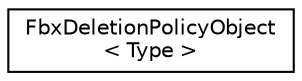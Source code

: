 digraph "クラス階層図"
{
  edge [fontname="Helvetica",fontsize="10",labelfontname="Helvetica",labelfontsize="10"];
  node [fontname="Helvetica",fontsize="10",shape=record];
  rankdir="LR";
  Node0 [label="FbxDeletionPolicyObject\l\< Type \>",height=0.2,width=0.4,color="black", fillcolor="white", style="filled",URL="$class_fbx_deletion_policy_object.html",tooltip="Deletion policy for pointer template classes that uses the Destroy() function. "];
}
